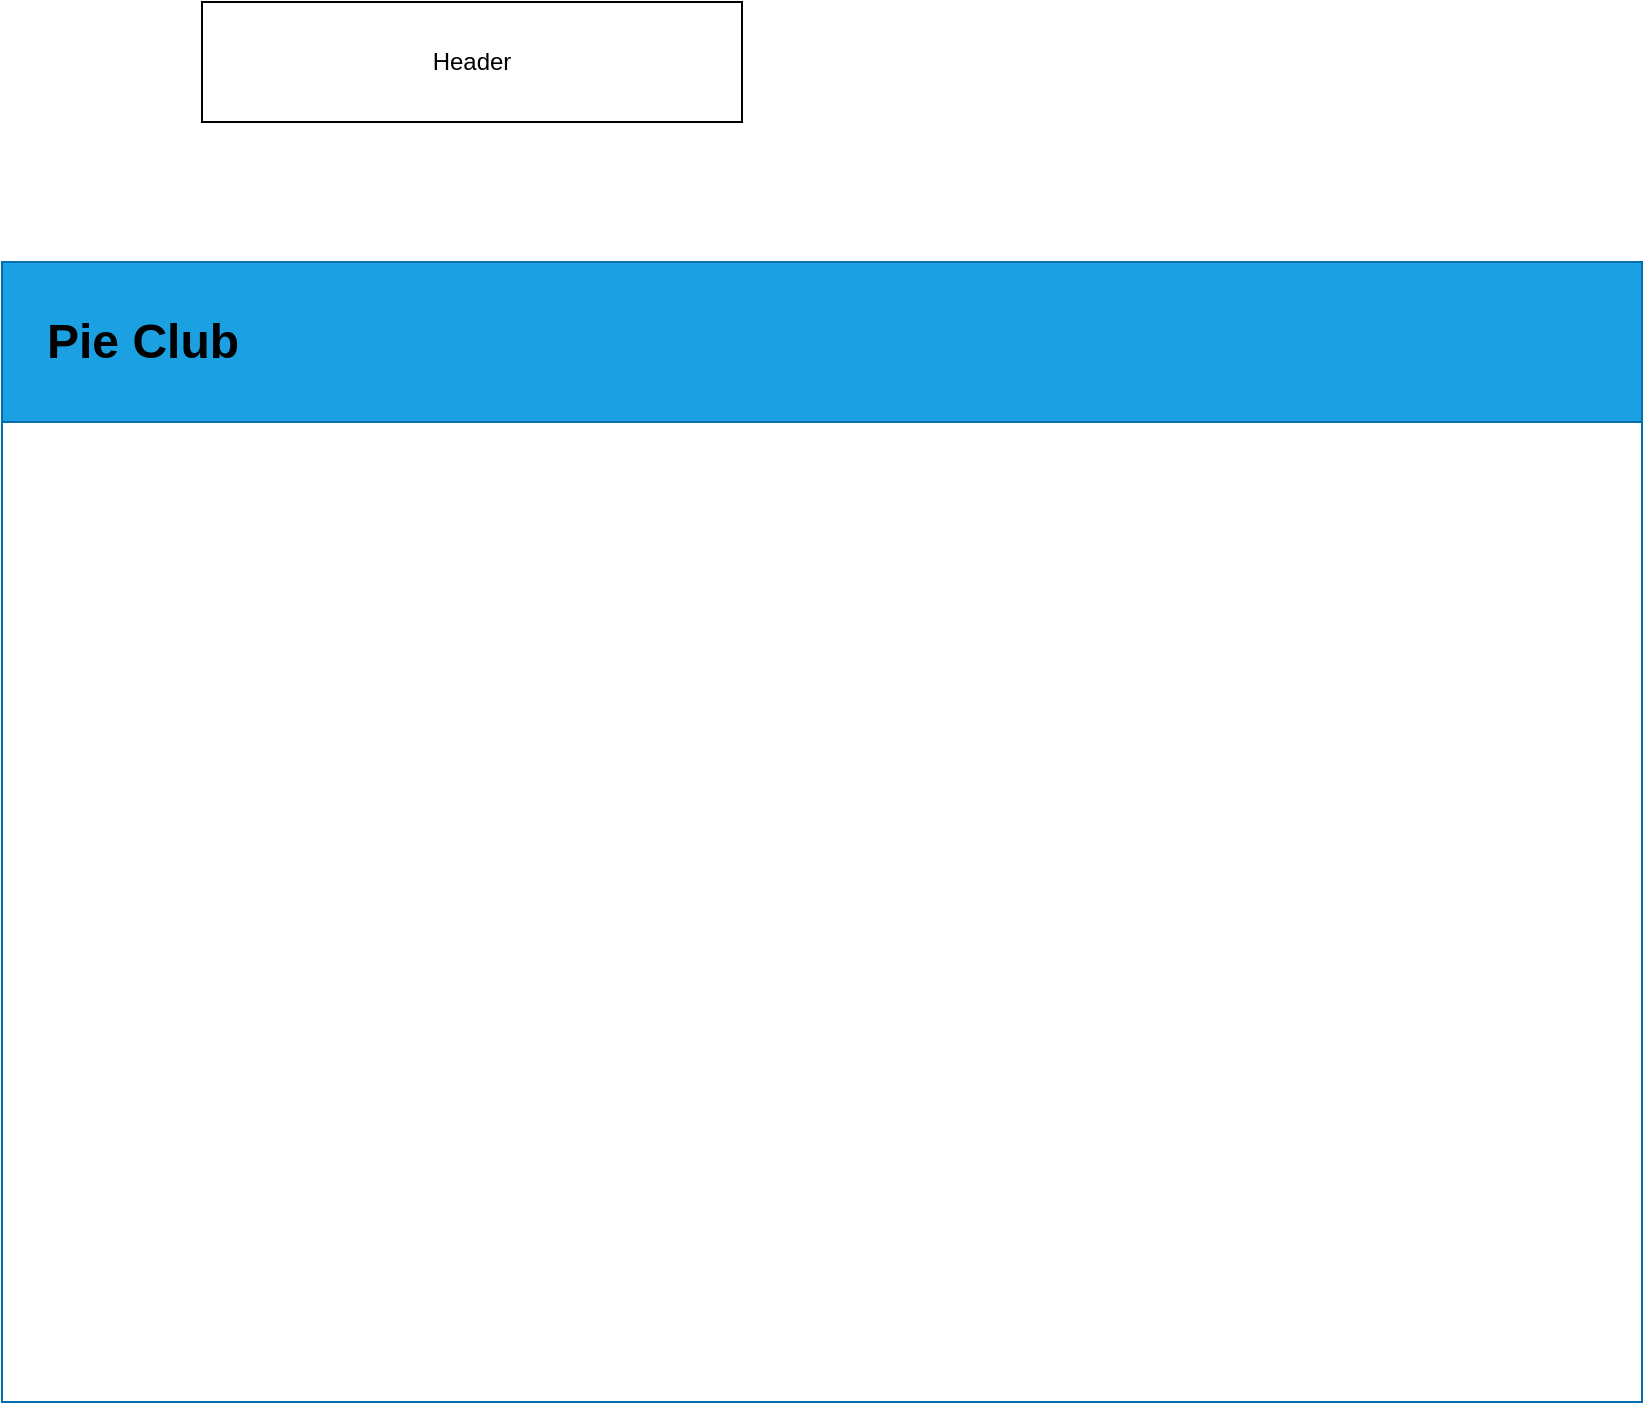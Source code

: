 <mxfile>
    <diagram id="_t9M6VC8bUmH20V6Y02a" name="Page-1">
        <mxGraphModel dx="895" dy="666" grid="1" gridSize="10" guides="1" tooltips="1" connect="1" arrows="1" fold="1" page="1" pageScale="1" pageWidth="850" pageHeight="1100" math="0" shadow="0">
            <root>
                <mxCell id="0"/>
                <mxCell id="1" parent="0"/>
                <mxCell id="2" value="Header" style="rounded=0;whiteSpace=wrap;html=1;" vertex="1" parent="1">
                    <mxGeometry x="150" y="80" width="270" height="60" as="geometry"/>
                </mxCell>
                <mxCell id="6" value="" style="swimlane;startSize=80;fillColor=#1ba1e2;fontColor=#ffffff;strokeColor=#006EAF;" vertex="1" parent="1">
                    <mxGeometry x="50" y="210" width="820" height="570" as="geometry"/>
                </mxCell>
                <mxCell id="7" value="Pie Club" style="text;strokeColor=none;fillColor=none;html=1;fontSize=24;fontStyle=1;verticalAlign=middle;align=center;" vertex="1" parent="6">
                    <mxGeometry x="20" y="20" width="100" height="40" as="geometry"/>
                </mxCell>
            </root>
        </mxGraphModel>
    </diagram>
</mxfile>